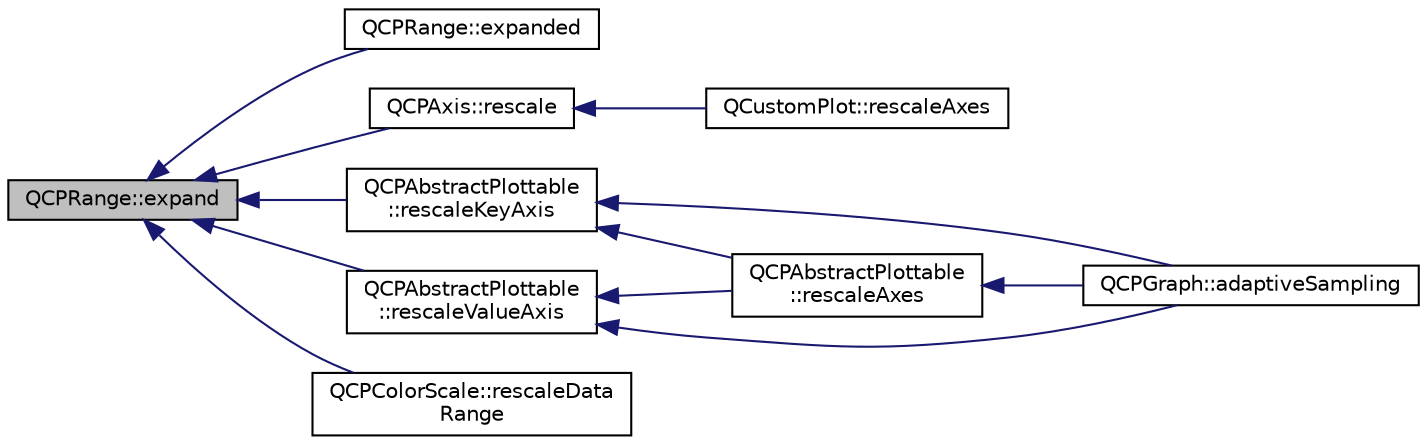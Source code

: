 digraph "QCPRange::expand"
{
  edge [fontname="Helvetica",fontsize="10",labelfontname="Helvetica",labelfontsize="10"];
  node [fontname="Helvetica",fontsize="10",shape=record];
  rankdir="LR";
  Node14 [label="QCPRange::expand",height=0.2,width=0.4,color="black", fillcolor="grey75", style="filled", fontcolor="black"];
  Node14 -> Node15 [dir="back",color="midnightblue",fontsize="10",style="solid",fontname="Helvetica"];
  Node15 [label="QCPRange::expanded",height=0.2,width=0.4,color="black", fillcolor="white", style="filled",URL="$d8/d0b/class_q_c_p_range.html#a9cbfb7cd06eac1839cae981e05c19633"];
  Node14 -> Node16 [dir="back",color="midnightblue",fontsize="10",style="solid",fontname="Helvetica"];
  Node16 [label="QCPAxis::rescale",height=0.2,width=0.4,color="black", fillcolor="white", style="filled",URL="$d2/deb/class_q_c_p_axis.html#a499345f02ebce4b23d8ccec96e58daa9"];
  Node16 -> Node17 [dir="back",color="midnightblue",fontsize="10",style="solid",fontname="Helvetica"];
  Node17 [label="QCustomPlot::rescaleAxes",height=0.2,width=0.4,color="black", fillcolor="white", style="filled",URL="$dd/d9b/class_q_custom_plot.html#ad86528f2cee6c7e446dea4a6e8839935"];
  Node14 -> Node18 [dir="back",color="midnightblue",fontsize="10",style="solid",fontname="Helvetica"];
  Node18 [label="QCPAbstractPlottable\l::rescaleKeyAxis",height=0.2,width=0.4,color="black", fillcolor="white", style="filled",URL="$d4/d89/class_q_c_p_abstract_plottable.html#ae96b83c961e257da116c6acf9c7da308"];
  Node18 -> Node19 [dir="back",color="midnightblue",fontsize="10",style="solid",fontname="Helvetica"];
  Node19 [label="QCPAbstractPlottable\l::rescaleAxes",height=0.2,width=0.4,color="black", fillcolor="white", style="filled",URL="$d4/d89/class_q_c_p_abstract_plottable.html#a1491c4a606bccd2d09e65e11b79eb882"];
  Node19 -> Node20 [dir="back",color="midnightblue",fontsize="10",style="solid",fontname="Helvetica"];
  Node20 [label="QCPGraph::adaptiveSampling",height=0.2,width=0.4,color="black", fillcolor="white", style="filled",URL="$d2/d4c/class_q_c_p_graph.html#a1ba934b9621270b9a40fcdd2d9ba2adb"];
  Node18 -> Node20 [dir="back",color="midnightblue",fontsize="10",style="solid",fontname="Helvetica"];
  Node14 -> Node21 [dir="back",color="midnightblue",fontsize="10",style="solid",fontname="Helvetica"];
  Node21 [label="QCPAbstractPlottable\l::rescaleValueAxis",height=0.2,width=0.4,color="black", fillcolor="white", style="filled",URL="$d4/d89/class_q_c_p_abstract_plottable.html#aa1e408bb2d13999150c3f7f8a8579ca9"];
  Node21 -> Node19 [dir="back",color="midnightblue",fontsize="10",style="solid",fontname="Helvetica"];
  Node21 -> Node20 [dir="back",color="midnightblue",fontsize="10",style="solid",fontname="Helvetica"];
  Node14 -> Node22 [dir="back",color="midnightblue",fontsize="10",style="solid",fontname="Helvetica"];
  Node22 [label="QCPColorScale::rescaleData\lRange",height=0.2,width=0.4,color="black", fillcolor="white", style="filled",URL="$da/d2b/class_q_c_p_color_scale.html#a425983db4478543924ddbd04ea20a356"];
}
